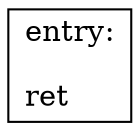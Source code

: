 digraph "CFG for 'Initrand' function" {
	entry[shape=record,
		label="{entry:\l\l
			ret \l
		}"
	];
}
